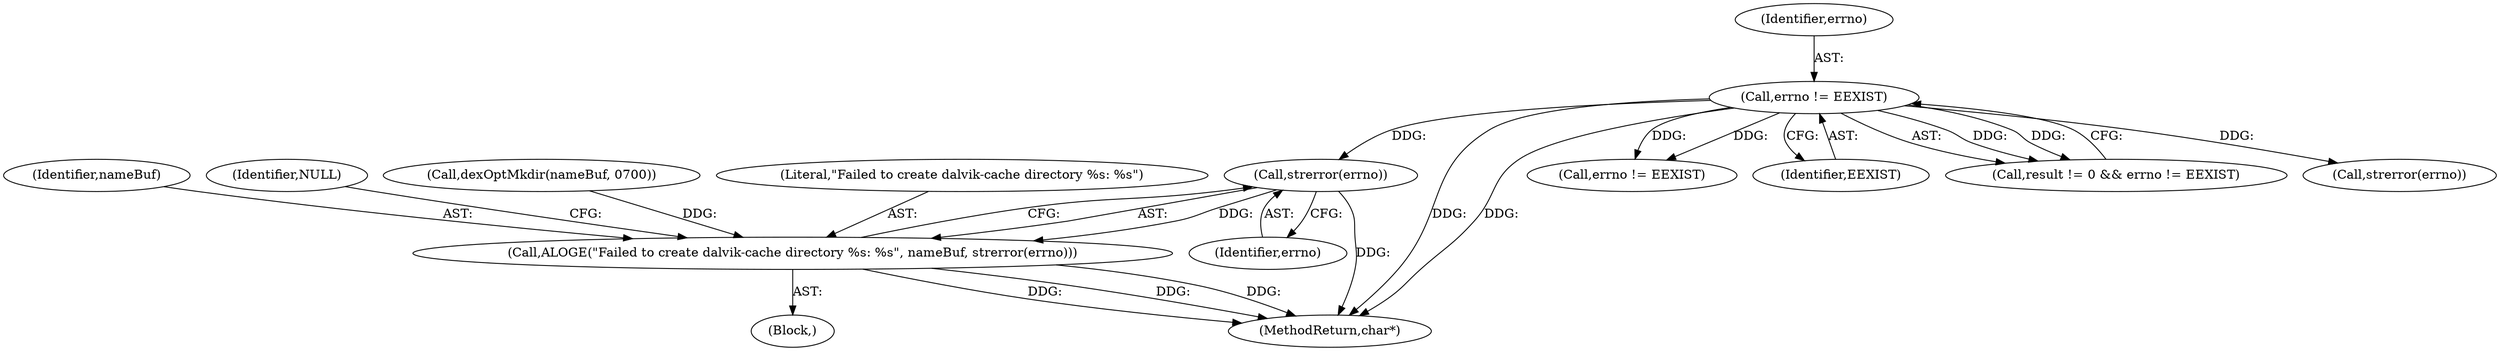 digraph "0_Android_338aeaf28e9981c15d0673b18487dba61eb5447c@API" {
"1000242" [label="(Call,strerror(errno))"];
"1000235" [label="(Call,errno != EEXIST)"];
"1000239" [label="(Call,ALOGE(\"Failed to create dalvik-cache directory %s: %s\", nameBuf, strerror(errno)))"];
"1000271" [label="(Call,errno != EEXIST)"];
"1000238" [label="(Block,)"];
"1000237" [label="(Identifier,EEXIST)"];
"1000241" [label="(Identifier,nameBuf)"];
"1000245" [label="(Identifier,NULL)"];
"1000227" [label="(Call,dexOptMkdir(nameBuf, 0700))"];
"1000297" [label="(MethodReturn,char*)"];
"1000240" [label="(Literal,\"Failed to create dalvik-cache directory %s: %s\")"];
"1000243" [label="(Identifier,errno)"];
"1000231" [label="(Call,result != 0 && errno != EEXIST)"];
"1000236" [label="(Identifier,errno)"];
"1000239" [label="(Call,ALOGE(\"Failed to create dalvik-cache directory %s: %s\", nameBuf, strerror(errno)))"];
"1000235" [label="(Call,errno != EEXIST)"];
"1000278" [label="(Call,strerror(errno))"];
"1000242" [label="(Call,strerror(errno))"];
"1000242" -> "1000239"  [label="AST: "];
"1000242" -> "1000243"  [label="CFG: "];
"1000243" -> "1000242"  [label="AST: "];
"1000239" -> "1000242"  [label="CFG: "];
"1000242" -> "1000297"  [label="DDG: "];
"1000242" -> "1000239"  [label="DDG: "];
"1000235" -> "1000242"  [label="DDG: "];
"1000235" -> "1000231"  [label="AST: "];
"1000235" -> "1000237"  [label="CFG: "];
"1000236" -> "1000235"  [label="AST: "];
"1000237" -> "1000235"  [label="AST: "];
"1000231" -> "1000235"  [label="CFG: "];
"1000235" -> "1000297"  [label="DDG: "];
"1000235" -> "1000297"  [label="DDG: "];
"1000235" -> "1000231"  [label="DDG: "];
"1000235" -> "1000231"  [label="DDG: "];
"1000235" -> "1000271"  [label="DDG: "];
"1000235" -> "1000271"  [label="DDG: "];
"1000235" -> "1000278"  [label="DDG: "];
"1000239" -> "1000238"  [label="AST: "];
"1000240" -> "1000239"  [label="AST: "];
"1000241" -> "1000239"  [label="AST: "];
"1000245" -> "1000239"  [label="CFG: "];
"1000239" -> "1000297"  [label="DDG: "];
"1000239" -> "1000297"  [label="DDG: "];
"1000239" -> "1000297"  [label="DDG: "];
"1000227" -> "1000239"  [label="DDG: "];
}
